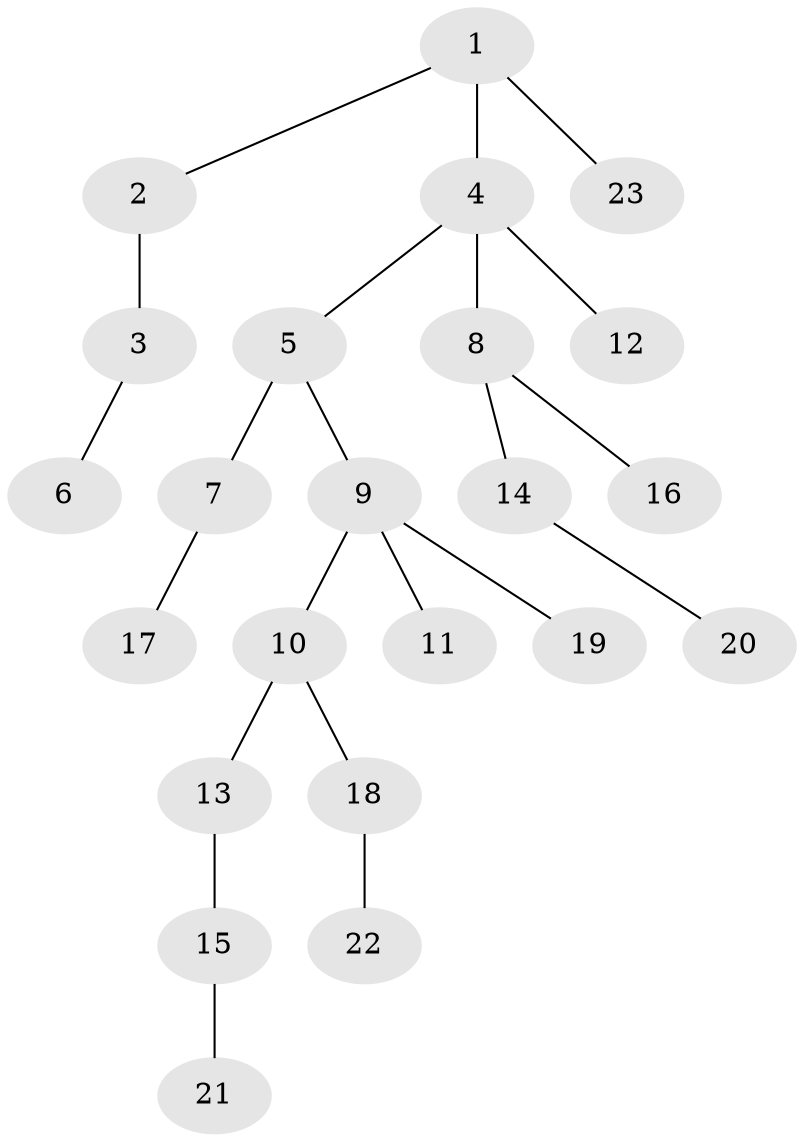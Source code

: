 // original degree distribution, {4: 0.07142857142857142, 2: 0.3, 3: 0.12857142857142856, 5: 0.02857142857142857, 1: 0.45714285714285713, 7: 0.014285714285714285}
// Generated by graph-tools (version 1.1) at 2025/51/03/04/25 22:51:54]
// undirected, 23 vertices, 22 edges
graph export_dot {
  node [color=gray90,style=filled];
  1;
  2;
  3;
  4;
  5;
  6;
  7;
  8;
  9;
  10;
  11;
  12;
  13;
  14;
  15;
  16;
  17;
  18;
  19;
  20;
  21;
  22;
  23;
  1 -- 2 [weight=1.0];
  1 -- 4 [weight=1.0];
  1 -- 23 [weight=1.0];
  2 -- 3 [weight=2.0];
  3 -- 6 [weight=1.0];
  4 -- 5 [weight=1.0];
  4 -- 8 [weight=1.0];
  4 -- 12 [weight=2.0];
  5 -- 7 [weight=2.0];
  5 -- 9 [weight=1.0];
  7 -- 17 [weight=1.0];
  8 -- 14 [weight=1.0];
  8 -- 16 [weight=1.0];
  9 -- 10 [weight=2.0];
  9 -- 11 [weight=1.0];
  9 -- 19 [weight=1.0];
  10 -- 13 [weight=1.0];
  10 -- 18 [weight=1.0];
  13 -- 15 [weight=1.0];
  14 -- 20 [weight=1.0];
  15 -- 21 [weight=1.0];
  18 -- 22 [weight=1.0];
}
